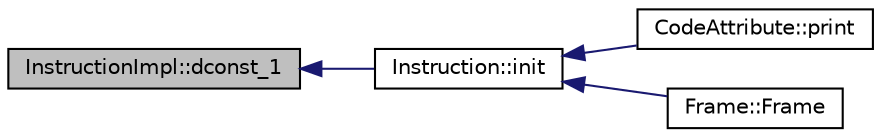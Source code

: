 digraph "InstructionImpl::dconst_1"
{
  edge [fontname="Helvetica",fontsize="10",labelfontname="Helvetica",labelfontsize="10"];
  node [fontname="Helvetica",fontsize="10",shape=record];
  rankdir="LR";
  Node1 [label="InstructionImpl::dconst_1",height=0.2,width=0.4,color="black", fillcolor="grey75", style="filled", fontcolor="black"];
  Node1 -> Node2 [dir="back",color="midnightblue",fontsize="10",style="solid",fontname="Helvetica"];
  Node2 [label="Instruction::init",height=0.2,width=0.4,color="black", fillcolor="white", style="filled",URL="$class_instruction.html#a145a172552303c9cbd8a5856e31a701b"];
  Node2 -> Node3 [dir="back",color="midnightblue",fontsize="10",style="solid",fontname="Helvetica"];
  Node3 [label="CodeAttribute::print",height=0.2,width=0.4,color="black", fillcolor="white", style="filled",URL="$class_code_attribute.html#a380eb04a01b0a0db351cf74443067ba4"];
  Node2 -> Node4 [dir="back",color="midnightblue",fontsize="10",style="solid",fontname="Helvetica"];
  Node4 [label="Frame::Frame",height=0.2,width=0.4,color="black", fillcolor="white", style="filled",URL="$struct_frame.html#abe0b370087d05267cab997ecdc78c4bd"];
}
